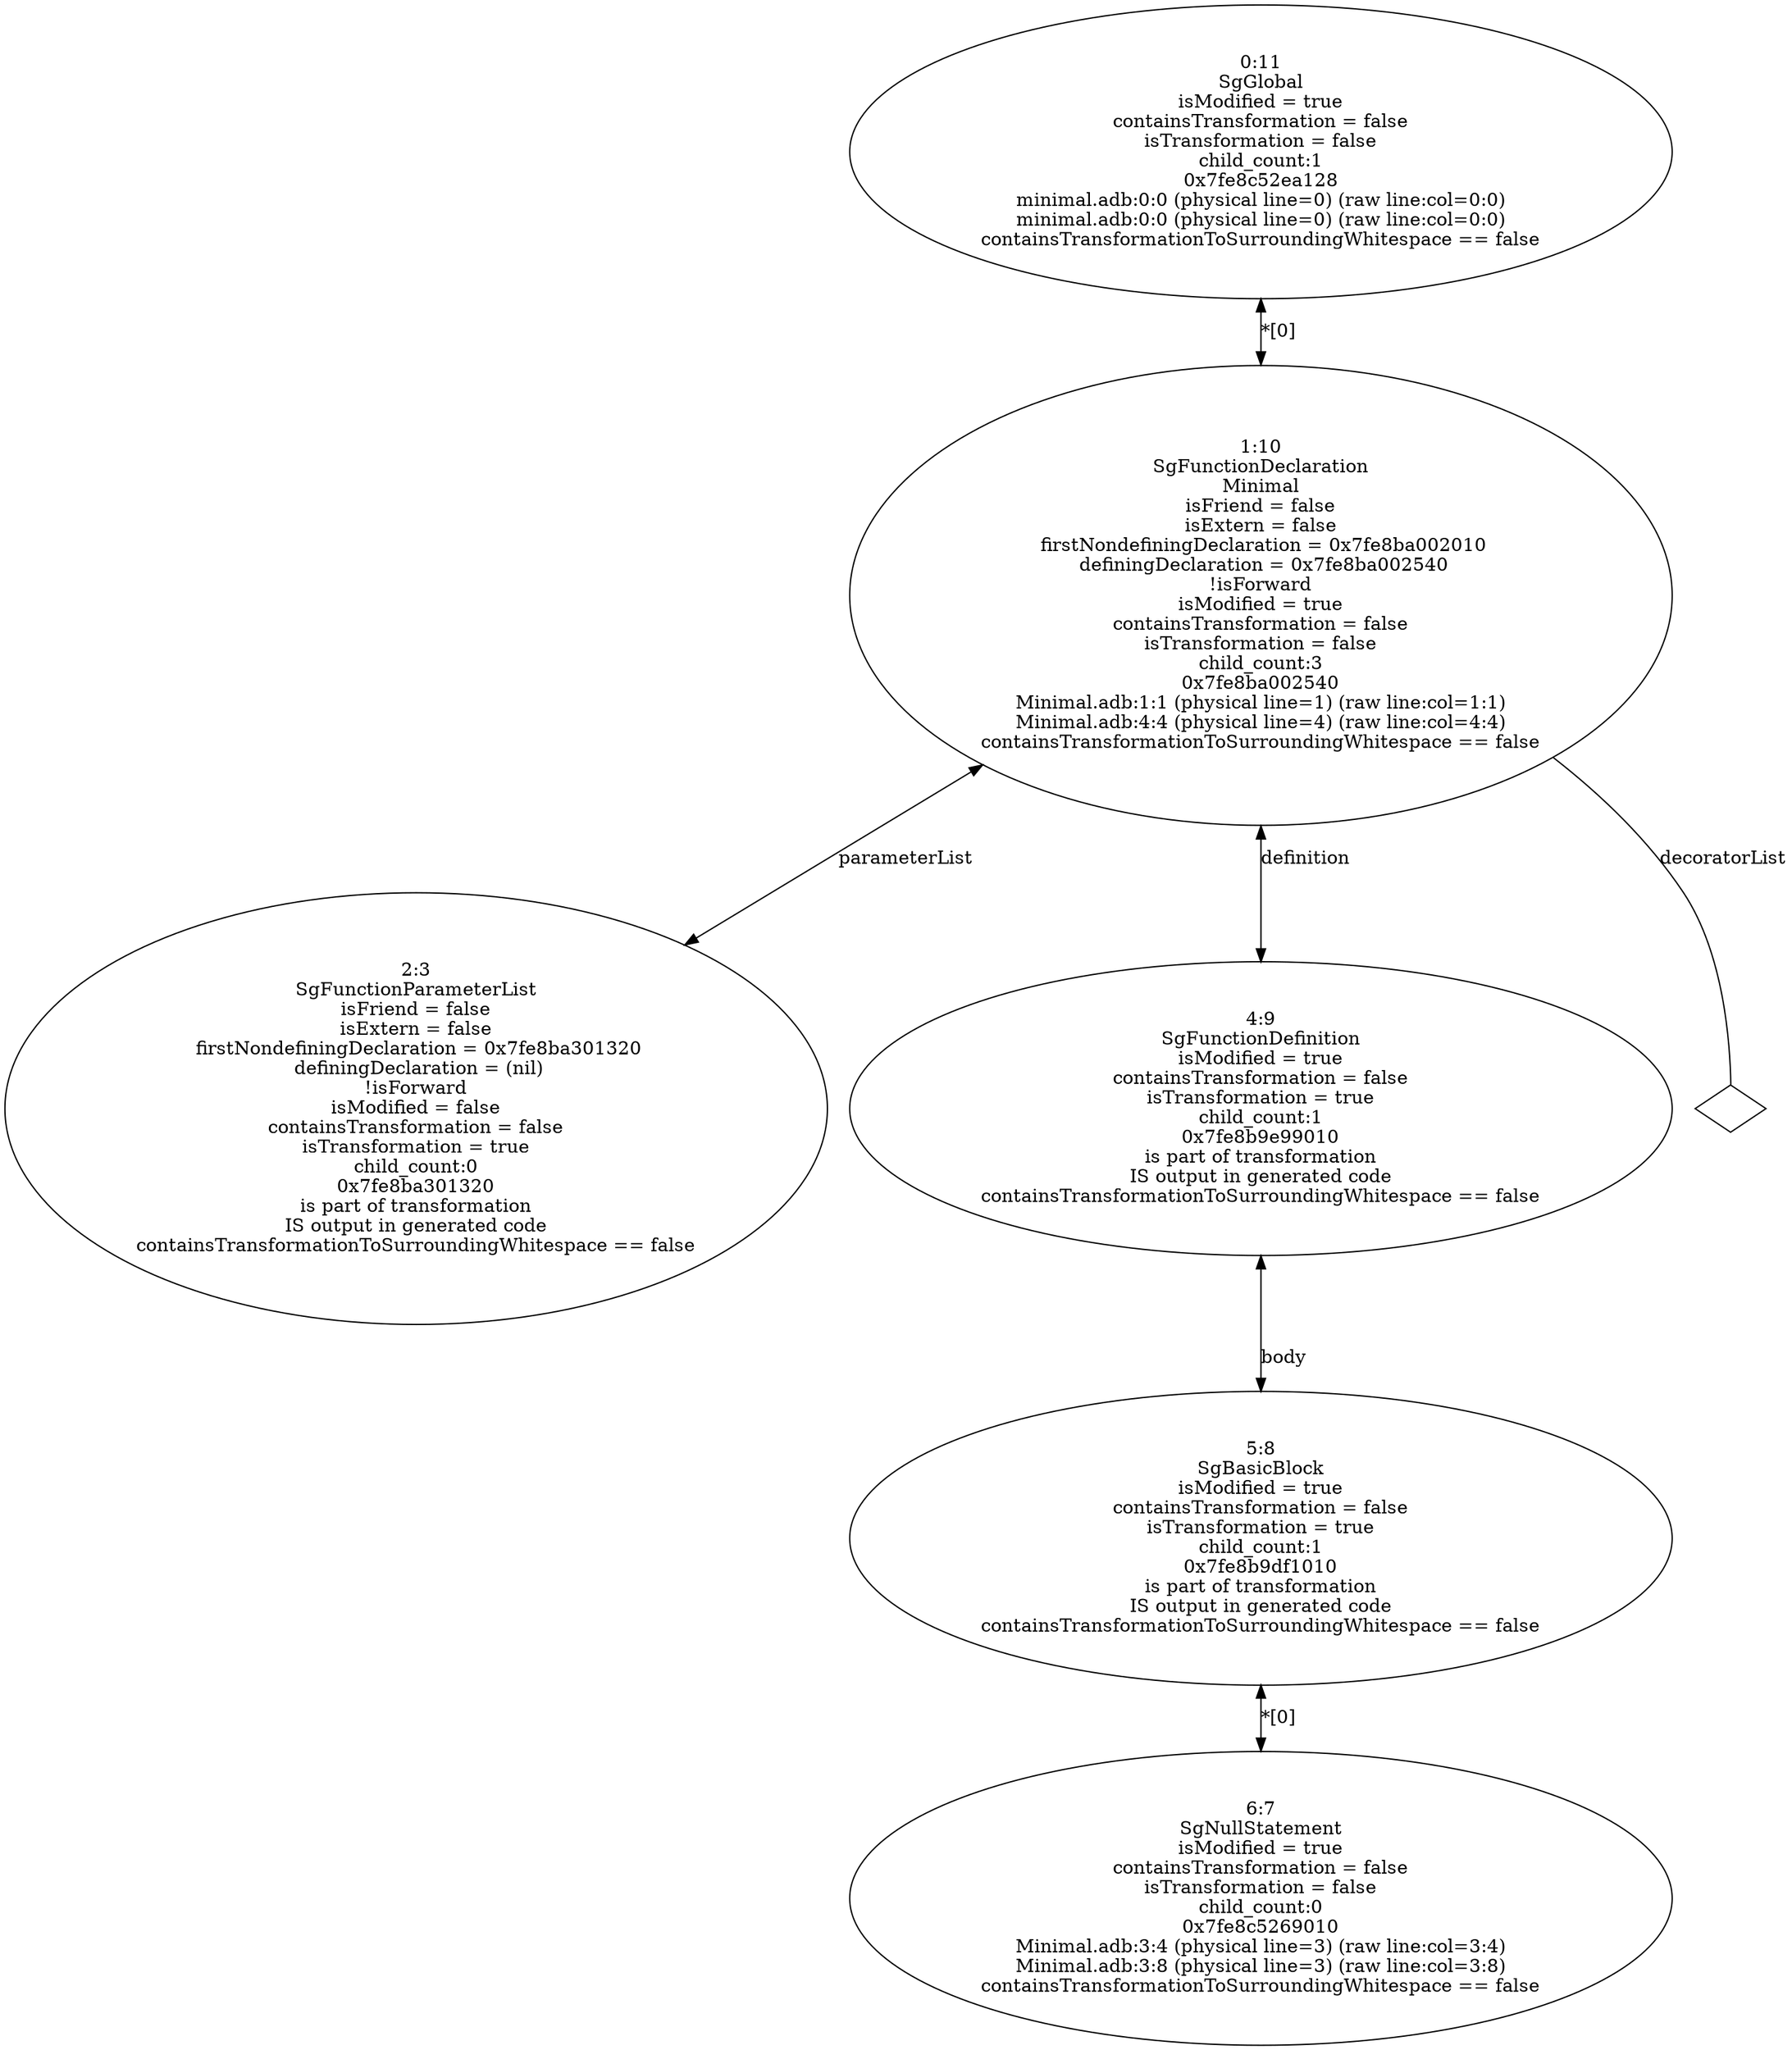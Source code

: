 digraph "G./minimal_rose.dot" {
"0x7fe8ba301320"[label="2:3\nSgFunctionParameterList\n isFriend = false \n isExtern = false \n firstNondefiningDeclaration = 0x7fe8ba301320\n definingDeclaration = (nil)\n!isForward\nisModified = false\ncontainsTransformation = false\nisTransformation = true\nchild_count:0\n0x7fe8ba301320\nis part of transformation\nIS output in generated code\ncontainsTransformationToSurroundingWhitespace == false\n" ];
"0x7fe8c5269010"[label="6:7\nSgNullStatement\nisModified = true\ncontainsTransformation = false\nisTransformation = false\nchild_count:0\n0x7fe8c5269010\nMinimal.adb:3:4 (physical line=3) (raw line:col=3:4)\nMinimal.adb:3:8 (physical line=3) (raw line:col=3:8)\ncontainsTransformationToSurroundingWhitespace == false\n" ];
"0x7fe8b9df1010"[label="5:8\nSgBasicBlock\nisModified = true\ncontainsTransformation = false\nisTransformation = true\nchild_count:1\n0x7fe8b9df1010\nis part of transformation\nIS output in generated code\ncontainsTransformationToSurroundingWhitespace == false\n" ];
"0x7fe8b9df1010" -> "0x7fe8c5269010"[label="*[0]" dir=both ];
"0x7fe8b9e99010"[label="4:9\nSgFunctionDefinition\nisModified = true\ncontainsTransformation = false\nisTransformation = true\nchild_count:1\n0x7fe8b9e99010\nis part of transformation\nIS output in generated code\ncontainsTransformationToSurroundingWhitespace == false\n" ];
"0x7fe8b9e99010" -> "0x7fe8b9df1010"[label="body" dir=both ];
"0x7fe8ba002540"[label="1:10\nSgFunctionDeclaration\nMinimal\n isFriend = false \n isExtern = false \n firstNondefiningDeclaration = 0x7fe8ba002010\n definingDeclaration = 0x7fe8ba002540\n!isForward\nisModified = true\ncontainsTransformation = false\nisTransformation = false\nchild_count:3\n0x7fe8ba002540\nMinimal.adb:1:1 (physical line=1) (raw line:col=1:1)\nMinimal.adb:4:4 (physical line=4) (raw line:col=4:4)\ncontainsTransformationToSurroundingWhitespace == false\n" ];
"0x7fe8ba002540" -> "0x7fe8ba301320"[label="parameterList" dir=both ];
"0x7fe8ba002540" -> "0x7fe8ba002540__decoratorList__null"[label="decoratorList" dir=none ];
"0x7fe8ba002540__decoratorList__null"[label="" shape=diamond ];
"0x7fe8ba002540" -> "0x7fe8b9e99010"[label="definition" dir=both ];
"0x7fe8c52ea128"[label="0:11\nSgGlobal\nisModified = true\ncontainsTransformation = false\nisTransformation = false\nchild_count:1\n0x7fe8c52ea128\nminimal.adb:0:0 (physical line=0) (raw line:col=0:0)\nminimal.adb:0:0 (physical line=0) (raw line:col=0:0)\ncontainsTransformationToSurroundingWhitespace == false\n" ];
"0x7fe8c52ea128" -> "0x7fe8ba002540"[label="*[0]" dir=both ];
}
